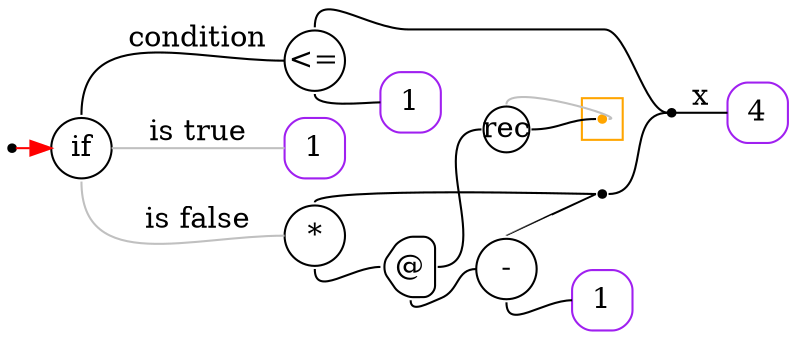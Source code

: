 digraph G {
  rankdir=LR;
  edge[arrowhead=none,arrowtail=none];
  node[fixedsize=true,shape=circle]
  size="9.201041666666667,5.219270833333334";
  labeldistance=0;
  nodesep=.175;
  ranksep=.175;

 nd1[shape=point];
 nd68[label="rec",tooltip="nd68-RecurGraph",style=rounded,width=.3,height=.3,color="#000000"];
   subgraph cluster_nd72 {
     graph[style=fill,color="orange"];
     ndcluster_nd72[tooltip="nd72",orientation=90,shape=point,color="orange"];
   };
   nd14[label="4",tooltip="nd14-ConstGraph",style=rounded,orientation=90,shape=square,width=.4,height=.4,color="purple"];
 nd27[label="if",tooltip="nd27-IfGraph",style=rounded,width=.4,height=.4,color="#000000"];
 nd28[label="<=",tooltip="nd28-BinOpGraph",style=rounded,width=.4,height=.4,color="#000000"];
   nd34[label="1",tooltip="nd34-ConstGraph",style=rounded,orientation=90,shape=square,width=.4,height=.4,color="purple"];
   nd40[label="1",tooltip="nd40-ConstGraph",style=rounded,orientation=90,shape=square,width=.4,height=.4,color="purple"];
 nd42[label="*",tooltip="nd42-BinOpGraph",style=rounded,width=.4,height=.4,color="#000000"];
 nd45[label="@",tooltip="nd45-AppGraph",style=rounded,orientation=90,shape=house,width=.4,height=.4,color="#000000"];
 nd49[label="-",tooltip="nd49-BinOpGraph",style=rounded,width=.4,height=.4,color="#000000"];
   nd55[label="1",tooltip="nd55-ConstGraph",style=rounded,orientation=90,shape=square,width=.4,height=.4,color="purple"];
 nd59[label=" ",tooltip="nd59-ContractGraph",style=rounded,orientation=90,shape=point];
 nd61[label=" ",tooltip="nd61-ContractGraph",style=rounded,orientation=90,shape=point];

  nd28->nd34[tailport=s,headport=w];
  nd49->nd55[tailport=s,headport=w];
  nd45->nd68[tailport=e,headport=w,color=black,arrowhead=none,arrowtail=none];
  nd45->nd49[tailport=s,headport=w];
  nd42->nd45[tailport=s,headport=w];
  nd49->nd59[tailport=n,headport=w];
  nd42->nd59[tailport=n,headport=w];
  nd27->nd28[label="condition",tailport=n,headport=w];
  nd27->nd40[label="is true",tailport=e,headport=w,color=grey,arrowhead=none,arrowtail=none];
  nd27->nd42[label="is false",tailport=s,headport=w,color=grey,arrowhead=none,arrowtail=none];
  nd28->nd61[tailport=n,headport=w];
  nd59->nd61[tailport=e,headport=w];
  nd1->nd27[tailport=e,headport=w,color=red,arrowhead=normal];
  nd61->nd14[label="x",tailport=e,headport=w];
  nd68->ndcluster_nd72[dir=back,headport=e,tailport=n,color=grey,arrowhead=none,arrowtail=none];
  nd68->ndcluster_nd72[tailport=e,headport=w];
}